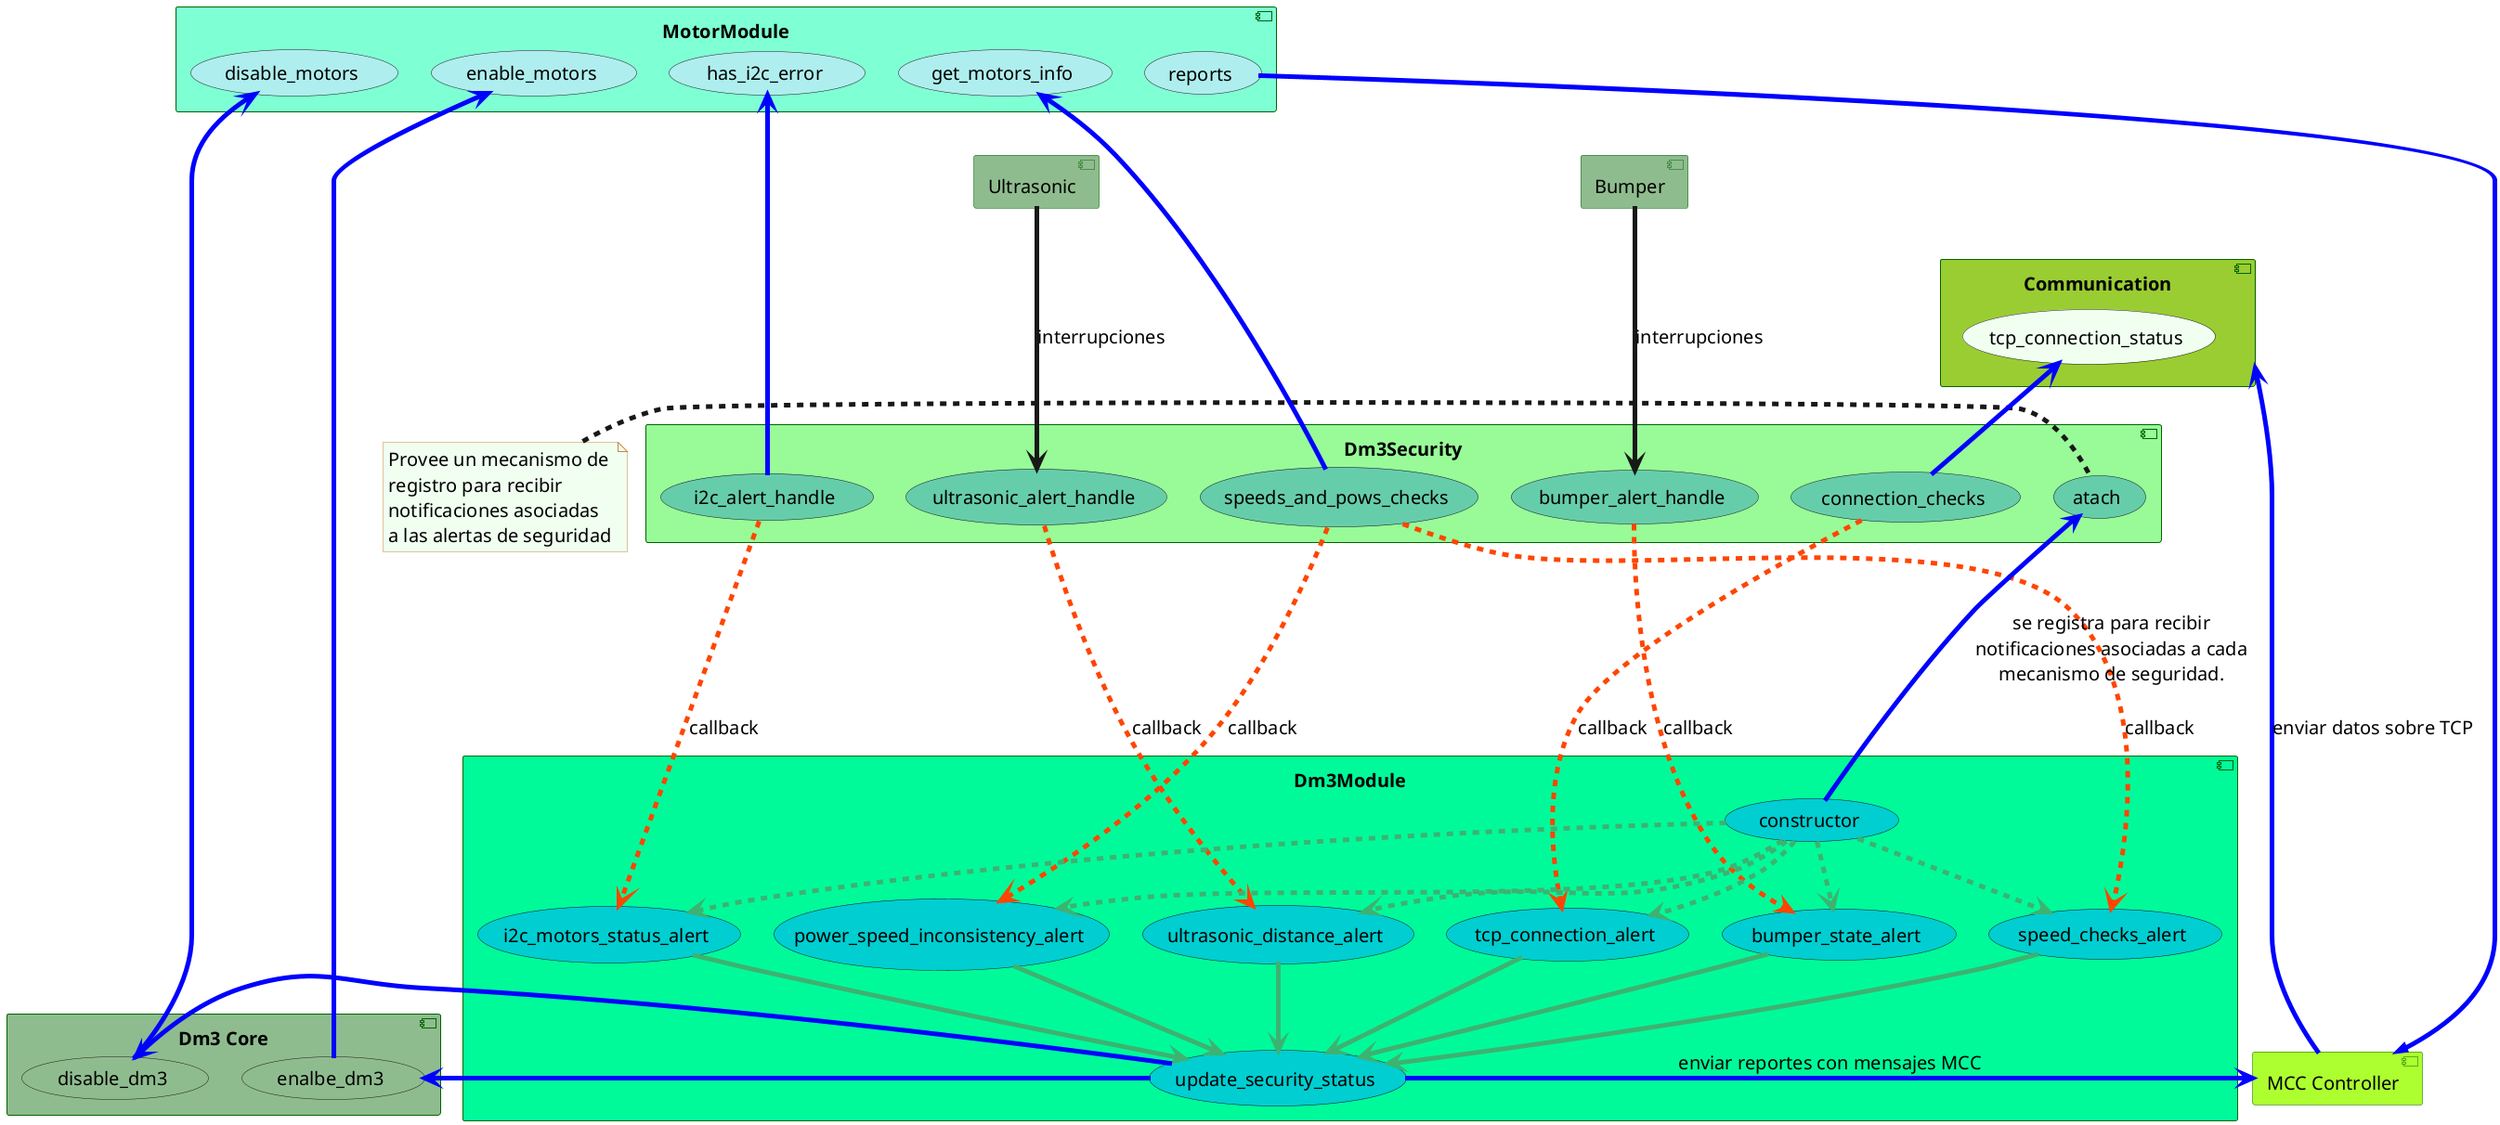 @startuml Diagrama_de_subsistema_Dm3Security
skinparam component{
    FontSize 20
    BorderColor DarkGreen
    ArrowThickness 3
}
skinparam usecase{
   FontSize 20
   ArrowFontSize 20
   ArrowThickness 5
}
skinparam note {
    BackgroundColor HoneyDew
    FontName Verdana
    BorderColor Peru
    FontSize 20
}

component Dm3Security#PaleGreen{
    (speeds_and_pows_checks) as spwc #MediumAquaMarine
    (connection_checks) as cc #MediumAquaMarine
    (ultrasonic_alert_handle) as uah #MediumAquaMarine
    (bumper_alert_handle) as bah #MediumAquaMarine
    (i2c_alert_handle) as i2cah #MediumAquaMarine
    (atach) as atach #MediumAquaMarine
}

note left of atach
  Provee un mecanismo de 
  registro para recibir
  notificaciones asociadas
  a las alertas de seguridad
end note
component MotorModule#Aquamarine{
    (get_motors_info) as gmi #PaleTurquoise
    (has_i2c_error) as i2ce #PaleTurquoise
    (disable_motors) as disableMotors #PaleTurquoise
    (enable_motors) as enableMotors #PaleTurquoise
    (reports) as reportsMotors #PaleTurquoise
}

component Dm3Module#MediumSpringGreen{
    (bumper_state_alert) as dm3m_bsa #DarkTurquoise
    (ultrasonic_distance_alert) as dm3m_uda #DarkTurquoise
    (tcp_connection_alert) as dm3m_tca #DarkTurquoise
    (speed_checks_alert) as dm3m_spca #DarkTurquoise
    (power_speed_inconsistency_alert) as dm3m_psia #DarkTurquoise
    (i2c_motors_status_alert) as dm3m_imsa #DarkTurquoise
    (constructor) as dm3m_ctor #DarkTurquoise
    (update_security_status) as dm3m_uss #DarkTurquoise
}

component Bumper#DarkSeaGreen
component Ultrasonic#DarkSeaGreen
component Communication#YellowGreen{
    (tcp_connection_status)#HoneyDew
}
component "MCC Controller" as MCC #GreenYellow
component "Dm3 Core" as DM3Core#DarkSeaGreen {
    (disable_dm3) as dm3c_disable #DarkSeaGreen
    (enalbe_dm3) as dm3c_enable #DarkSeaGreen
}

spwc --up--> gmi#Blue
i2cah -up-> i2ce#Blue

spwc ....> dm3m_spca#OrangeRed : callback
spwc ....> dm3m_psia#OrangeRed : callback
cc ...> dm3m_tca#OrangeRed : callback
i2cah ..down..> dm3m_imsa#OrangeRed : callback
uah ..> dm3m_uda#OrangeRed : callback
bah ...> dm3m_bsa#OrangeRed : callback
dm3m_ctor --> atach#Blue : se registra para recibir\nnotificaciones asociadas a cada\nmecanismo de seguridad.
dm3m_ctor ..> dm3m_bsa #MediumSeaGreen
dm3m_ctor ..> dm3m_imsa #MediumSeaGreen
dm3m_ctor ..> dm3m_psia #MediumSeaGreen
dm3m_ctor ..> dm3m_spca #MediumSeaGreen
dm3m_ctor ..> dm3m_tca #MediumSeaGreen
dm3m_ctor ..> dm3m_uda #MediumSeaGreen
dm3m_bsa -down-> dm3m_uss  #MediumSeaGreen
dm3m_imsa -down-> dm3m_uss  #MediumSeaGreen
dm3m_psia -down-> dm3m_uss  #MediumSeaGreen
dm3m_spca -down-> dm3m_uss  #MediumSeaGreen
dm3m_tca -down-> dm3m_uss  #MediumSeaGreen
dm3m_uda -down-> dm3m_uss  #MediumSeaGreen
Ultrasonic ---> uah: interrupciones
Bumper ---> bah: interrupciones
cc -up-> tcp_connection_status#Blue

dm3m_uss ---right---> MCC#blue : enviar reportes con mensajes MCC
MCC ---up---> Communication#blue : enviar datos sobre TCP
dm3m_uss -left-> dm3c_enable#blue
dm3m_uss -left-> dm3c_disable#blue

dm3c_enable -left-> enableMotors#blue
dm3c_disable -left-> disableMotors#blue
reportsMotors --->> MCC#blue

@enduml

/'
URL Diagram: 
    ![Diagrama_de_subsistema_Dm3Security](http://www.plantuml.com/plantuml/svg/ZPPDZzis48Rl-XL4T6aFtaFsbeEHhesc5oUBRfgYG01XHCtAx4gameyOYo3_lKDIbYajrRKlbiXdXkHylE9xOq5RrtTiBw3Lq4FLO6LSROInI6_x_lO1kTF2FXT5OPw4780mnbK_A8dItYdTeDwfJcdszr5OJ22fBB8V1QFV7V2dLYidcuZ-GSRFUpo5oT-Lj1-XH_O5TGCIeaNY-1wrAtuMnRGgI_PLtaE77pIYZ4lzOWR4nbGWcsfG9rFn8_8dyoi3mynmugmyO2DS_zit1mVGGc8quqfAv5OecLhmLTvrLeDHKl2ADg1jTQGLEmnM3evhPhNh1zGlJUfr4_4simGDhbk01NuCM7ZAO1JDa9uE7orJZv4ZutkjlYCo9rcF7AGmlM8DCfhHs59HQCLySkcDYrfe6YStub5mu1Gvf0MDuW8QC3G5hFDRy5kdVt9ZiAMSDT0KA9jG7qbE3yegVL2Dwx3qE-t3JiUajcYhtWEc4l9HXRErlM0X-v-T_kQKCEFfZq0GnGorLleSBCoYZJ1GTpYw3kmu57PZiaOebpPnv7zCD0vAsmYFptbwMULZF6B-7WQAI9lM-bXDrCOMOut4C_ItVLKROEKUzDDYBqdXqbajIFx2r3LvKyk7AkcJXPNbUQlGa6DJBMtCi694hUiF5ao5f4M394d-lFGm697tu4jWB1aV7_TYRT6lHCYlPhNZTYoVGFktV3o7naVVZ7eqBfO4qvYbtIpBTo67WNX02DbDPl-QihL6x5JVEve7dvFo7-mwTKfhP96qSNlb9C4_4rzl3hiTEPJKvnq5wuq_X1ygWyFeEyMfGWdN6C3zuTO_p_Ovwl_KQ1IHSsH2-Vb1DZ_PkSUwUe77BblG5CgWwfkD6pQRhHU5ygvpM4I1zAFRqFznDC8tzDjU2h3yf46s-2Ssx1tZq7KrVQvUaBxGyYGFt7RgWZmLDtHpqwYJd6XVWtdS1NWxDMIUgWDrnkerPvSAzZ4AOX_YGOp1ixJ3JDg_oZLb9rtdzFzLpZuHaxRV9AkbEpj_XQRKPR3OagzpiUbVvwAylCxPwx2WYpdC7s_Z4xlPNfe-ZuOZNic6Orx9XgDUoThhKN_arz6BIb614Kd5-uu9QUaJx8POFqNKkJXVP-QfYsAtPWLhRDzf2-H6Y_PeWpkIgBAEvOpokm0zVcIfQiaHNMMaWNynI5dXvMmJrO8iv-8vzq6ohkZEg6gDxFFkFbdRtvfYFCwg54nNY57c8bAaKdR6qll3vEcYZvEtz6eIkVbbOXQCedXFjoowtFy7 "Diagrama_de_subsistema_Dm3Security")
'/